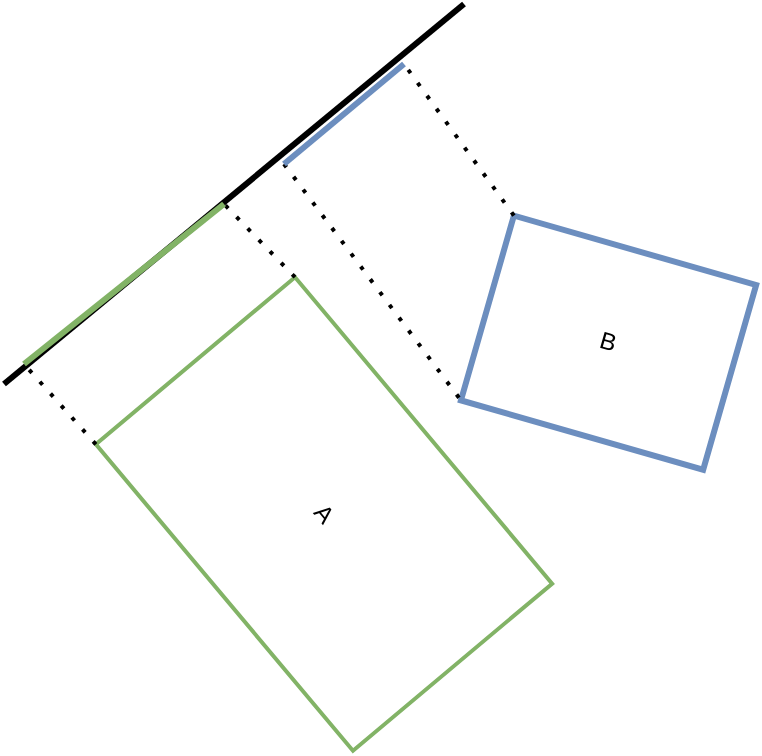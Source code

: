 <mxfile version="24.2.2" type="github">
  <diagram name="第 1 页" id="3BMcg2zFZcb4KtZMF6UK">
    <mxGraphModel dx="716" dy="390" grid="1" gridSize="10" guides="1" tooltips="1" connect="1" arrows="1" fold="1" page="1" pageScale="1" pageWidth="827" pageHeight="1169" math="0" shadow="0">
      <root>
        <mxCell id="0" />
        <mxCell id="1" parent="0" />
        <mxCell id="G1mUFsXNBgrXJPyPmyD4-2" value="A" style="rounded=0;whiteSpace=wrap;html=1;fillColor=none;strokeColor=#82b366;strokeWidth=2;rotation=50;" vertex="1" parent="1">
          <mxGeometry x="200" y="230" width="200" height="130" as="geometry" />
        </mxCell>
        <mxCell id="G1mUFsXNBgrXJPyPmyD4-3" value="B" style="rounded=0;whiteSpace=wrap;html=1;fillColor=none;strokeColor=#6c8ebf;strokeWidth=3;rotation=16;" vertex="1" parent="1">
          <mxGeometry x="379.27" y="161.3" width="126" height="96.11" as="geometry" />
        </mxCell>
        <mxCell id="G1mUFsXNBgrXJPyPmyD4-4" value="" style="endArrow=none;html=1;rounded=0;strokeWidth=3;" edge="1" parent="1">
          <mxGeometry width="50" height="50" relative="1" as="geometry">
            <mxPoint x="140" y="230" as="sourcePoint" />
            <mxPoint x="370" y="40" as="targetPoint" />
          </mxGeometry>
        </mxCell>
        <mxCell id="G1mUFsXNBgrXJPyPmyD4-5" value="" style="endArrow=none;dashed=1;html=1;dashPattern=1 3;strokeWidth=2;rounded=0;exitX=0;exitY=1;exitDx=0;exitDy=0;" edge="1" parent="1" source="G1mUFsXNBgrXJPyPmyD4-2">
          <mxGeometry width="50" height="50" relative="1" as="geometry">
            <mxPoint x="150" y="250" as="sourcePoint" />
            <mxPoint x="150" y="220" as="targetPoint" />
          </mxGeometry>
        </mxCell>
        <mxCell id="G1mUFsXNBgrXJPyPmyD4-7" value="" style="endArrow=none;dashed=1;html=1;dashPattern=1 3;strokeWidth=2;rounded=0;exitX=0;exitY=0;exitDx=0;exitDy=0;" edge="1" parent="1" source="G1mUFsXNBgrXJPyPmyD4-2">
          <mxGeometry width="50" height="50" relative="1" as="geometry">
            <mxPoint x="250" y="200" as="sourcePoint" />
            <mxPoint x="250" y="140" as="targetPoint" />
          </mxGeometry>
        </mxCell>
        <mxCell id="G1mUFsXNBgrXJPyPmyD4-8" value="" style="endArrow=none;dashed=1;html=1;dashPattern=1 3;strokeWidth=2;rounded=0;entryX=0;entryY=1;entryDx=0;entryDy=0;" edge="1" parent="1" target="G1mUFsXNBgrXJPyPmyD4-3">
          <mxGeometry width="50" height="50" relative="1" as="geometry">
            <mxPoint x="280" y="120" as="sourcePoint" />
            <mxPoint x="320" y="80" as="targetPoint" />
          </mxGeometry>
        </mxCell>
        <mxCell id="G1mUFsXNBgrXJPyPmyD4-9" value="" style="endArrow=none;dashed=1;html=1;dashPattern=1 3;strokeWidth=2;rounded=0;exitX=0;exitY=0;exitDx=0;exitDy=0;" edge="1" parent="1" source="G1mUFsXNBgrXJPyPmyD4-3">
          <mxGeometry width="50" height="50" relative="1" as="geometry">
            <mxPoint x="390" y="150" as="sourcePoint" />
            <mxPoint x="340" y="70" as="targetPoint" />
          </mxGeometry>
        </mxCell>
        <mxCell id="G1mUFsXNBgrXJPyPmyD4-11" value="" style="endArrow=none;html=1;rounded=0;strokeWidth=3;fillColor=#d5e8d4;strokeColor=#82b366;" edge="1" parent="1">
          <mxGeometry width="50" height="50" relative="1" as="geometry">
            <mxPoint x="150" y="220" as="sourcePoint" />
            <mxPoint x="250" y="140" as="targetPoint" />
          </mxGeometry>
        </mxCell>
        <mxCell id="G1mUFsXNBgrXJPyPmyD4-12" value="" style="endArrow=none;html=1;rounded=0;strokeWidth=3;fillColor=#dae8fc;strokeColor=#6c8ebf;" edge="1" parent="1">
          <mxGeometry width="50" height="50" relative="1" as="geometry">
            <mxPoint x="280" y="120" as="sourcePoint" />
            <mxPoint x="340" y="70" as="targetPoint" />
          </mxGeometry>
        </mxCell>
      </root>
    </mxGraphModel>
  </diagram>
</mxfile>
